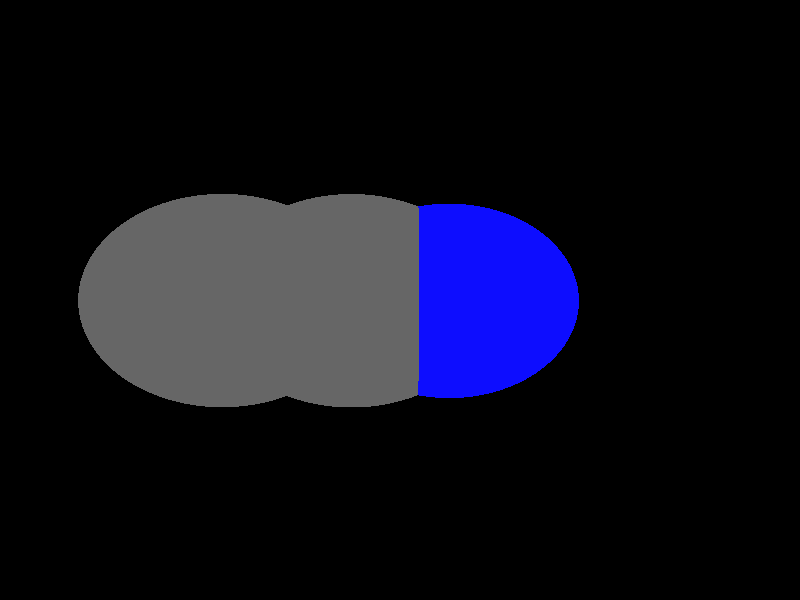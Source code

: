 global_settings {
	ambient_light rgb <0.200000002980232, 0.200000002980232, 0.200000002980232>
	max_trace_level 15
}

background { color rgb <0,0,0> }

camera {
	perspective
	location <-2.32880309324632, 15.2413187165242, -0.584342725069441>
	angle 40
	up <0.00204128828778305, 0.0451499358193311, 0.99897813611592>
	right <-0.999985177277819, -0.00495030999411888, 0.00226708085690409> * 1
	direction <0.00504761000630734, -0.998967956306143, 0.0451391615645641> }

light_source {
	<-28.0434226239288, 35.8256432790548, 22.8909701523628>
	color rgb <1, 1, 1>
	fade_distance 69.7938854208013
	fade_power 0
	spotlight
	area_light <20, 0, 0>, <0, 0, 20>, 20, 20
	circular
	orient
	point_at <28.0434226239288, -35.8256432790548, -22.8909701523628>
}

light_source {
	<28.055078152231, -16.1893469331174, 25.1272155478946>
	color rgb <0.300000011920929, 0.300000011920929, 0.300000011920929> shadowless
	fade_distance 69.7938854208013
	fade_power 0
	parallel
	point_at <-28.055078152231, 16.1893469331174, -25.1272155478946>
}

#default {
	finish {ambient 0.5 diffuse 1 specular 0.2 roughness .01 metallic 1}
}

union {
cylinder {
	<-1.68633257442229, 1.9065, -6.88863824520386e-18>, 	<-2.27983222143402, 1.9065, -6.88863824520386e-18>, 0.075
	pigment { rgbt <0.400000005960464, 0.400000005960464, 0.400000005960464, 0> }
}
cylinder {
	<-1.68633257442229, 2.07525, 0.0974278579257494>, 	<-2.27983222143402, 2.07525, 0.0974278579257494>, 0.075
	pigment { rgbt <0.400000005960464, 0.400000005960464, 0.400000005960464, 0> }
}
cylinder {
	<-1.68633257442229, 2.07525, -0.0974278579257493>, 	<-2.27983222143402, 2.07525, -0.0974278579257493>, 0.075
	pigment { rgbt <0.400000005960464, 0.400000005960464, 0.400000005960464, 0> }
}
cylinder {
	<-2.27983222143402, 1.9065, -6.88863824520386e-18>, 	<-2.84633186844574, 1.9065, -6.88863824520386e-18>, 0.075
	pigment { rgbt <0.0500000007450581, 0.0500000007450581, 1, 0> }
}
cylinder {
	<-2.27983222143402, 2.07525, 0.0974278579257494>, 	<-2.84633186844574, 2.07525, 0.0974278579257494>, 0.075
	pigment { rgbt <0.0500000007450581, 0.0500000007450581, 1, 0> }
}
cylinder {
	<-2.27983222143402, 2.07525, -0.0974278579257493>, 	<-2.84633186844574, 2.07525, -0.0974278579257493>, 0.075
	pigment { rgbt <0.0500000007450581, 0.0500000007450581, 1, 0> }
}
cylinder {
	<-1.68633257442229, 2.019, 0>, 	<-0.920334065777129, 2.019, 0>, 0.075
	pigment { rgbt <0.400000005960464, 0.400000005960464, 0.400000005960464, 0> }
}
cylinder {
	<-0.920334065777129, 2.019, 0>, 	<-0.154335557131966, 2.019, 0>, 0.075
	pigment { rgbt <0.400000005960464, 0.400000005960464, 0.400000005960464, 0> }
}
sphere {
	<-1.68633257442229, 2.019, 0>, 0.4104
	pigment { rgbt <0.400000005960464, 0.400000005960464, 0.400000005960464,0> }
}
sphere {
	<-2.84633186844574, 2.019, 0>, 0.3834
	pigment { rgbt <0.0500000007450581, 0.0500000007450581, 1,0> }
}
sphere {
	<-0.154335557131966, 2.019, 0>, 0.4104
	pigment { rgbt <0.400000005960464, 0.400000005960464, 0.400000005960464,0> }
}
}
merge {
}
union {
}
merge {
sphere {
	<-1.68633257442229, 2.019, 0>, 1.69983
	pigment { rgbt <0, 0, 0,0> }
}
sphere {
	<-2.84633186844574, 2.019, 0>, 1.549845
	pigment { rgbt <0, 0, 0,0> }
}
sphere {
	<-0.154335557131966, 2.019, 0>, 1.69983
	pigment { rgbt <0, 0, 0,0> }
}
sphere {
	<-1.68633257442229, 2.019, 0>, 1.7
	pigment { rgbt <0.400000005960464, 0.400000005960464, 0.400000005960464,0.350000023841858> }
}
sphere {
	<-2.84633186844574, 2.019, 0>, 1.55
	pigment { rgbt <0.0500000007450581, 0.0500000007450581, 1,0.350000023841858> }
}
sphere {
	<-0.154335557131966, 2.019, 0>, 1.7
	pigment { rgbt <0.400000005960464, 0.400000005960464, 0.400000005960464,0.350000023841858> }
}
}
